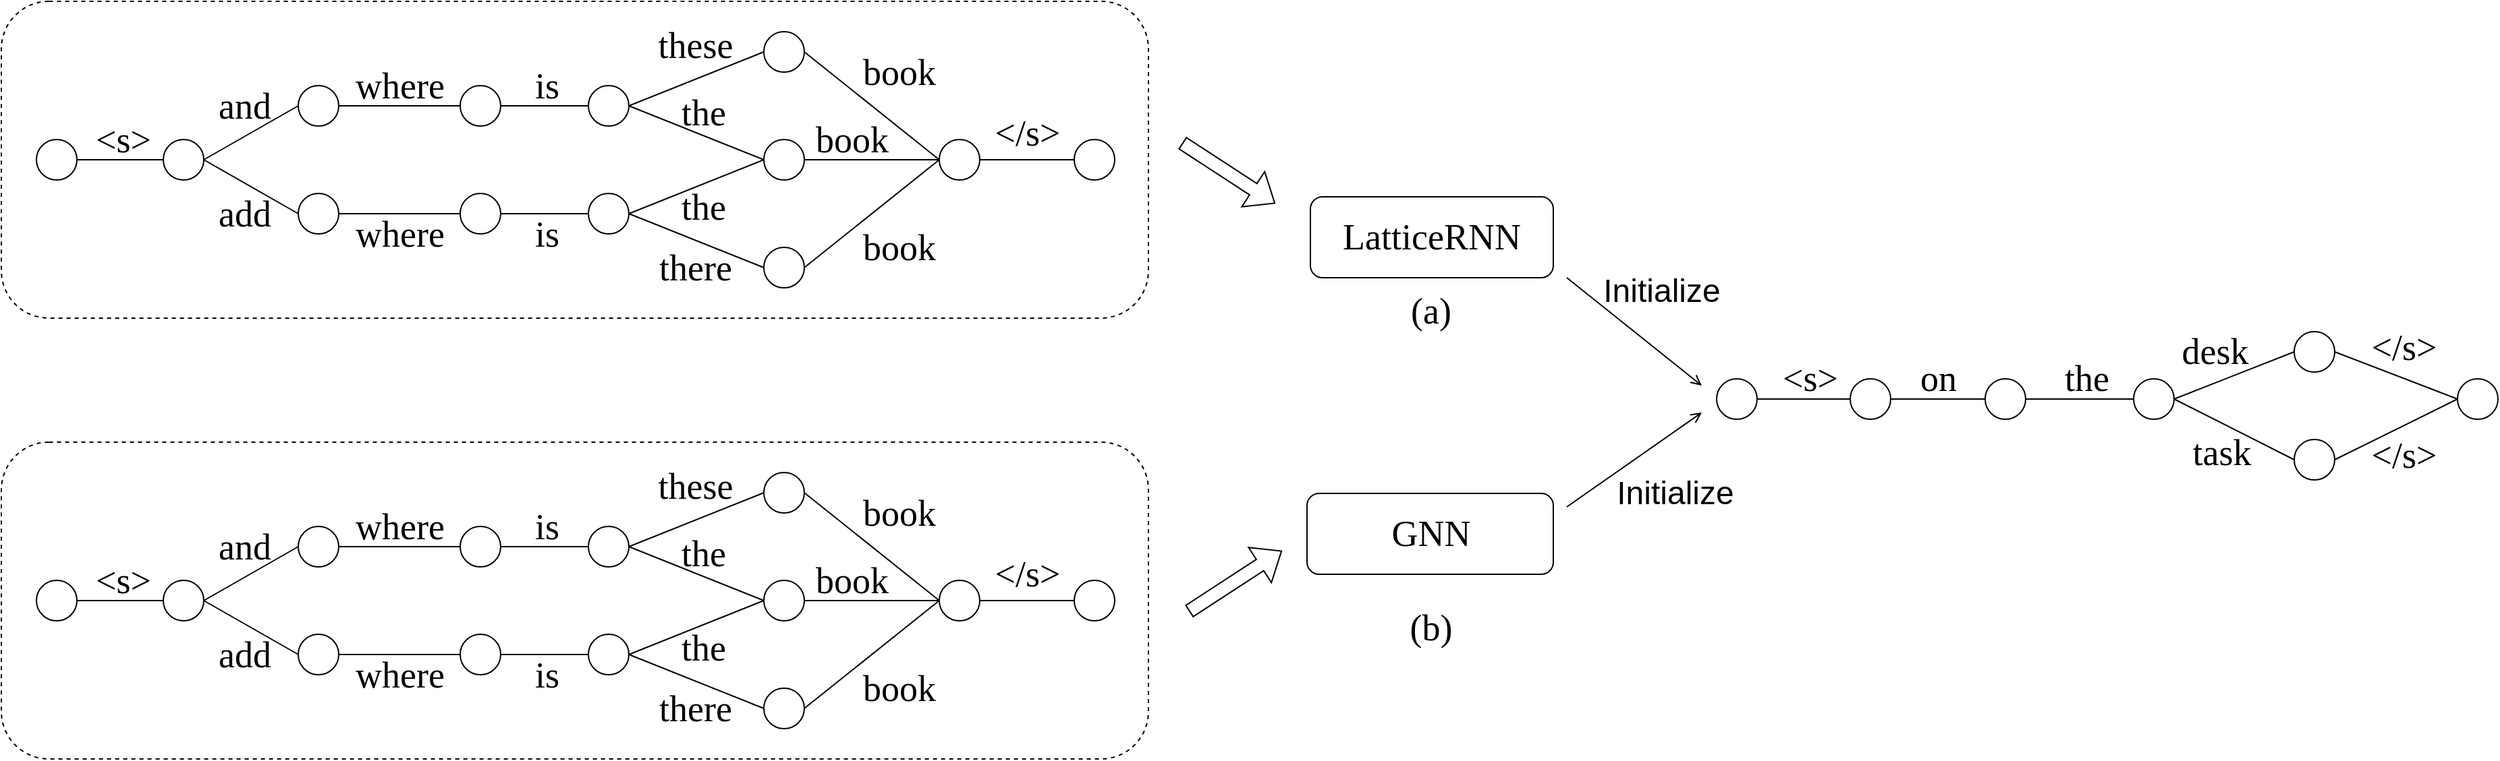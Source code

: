 <mxfile version="17.1.3" type="github">
  <diagram id="GkwxvoKI0v0egCr2lqlU" name="Page-1">
    <mxGraphModel dx="2742" dy="1290" grid="1" gridSize="10" guides="1" tooltips="1" connect="1" arrows="1" fold="1" page="1" pageScale="1" pageWidth="850" pageHeight="1100" math="0" shadow="0">
      <root>
        <mxCell id="0" />
        <mxCell id="1" parent="0" />
        <mxCell id="uQF2bjW9X4T5isOUZy0i-151" value="" style="ellipse;whiteSpace=wrap;html=1;aspect=fixed;fontColor=#FF0000;fillColor=none;strokeColor=#000000;" parent="1" vertex="1">
          <mxGeometry x="1270" y="1095" width="30" height="30" as="geometry" />
        </mxCell>
        <mxCell id="uQF2bjW9X4T5isOUZy0i-152" style="rounded=0;orthogonalLoop=1;jettySize=auto;html=1;exitX=1;exitY=0.5;exitDx=0;exitDy=0;entryX=0;entryY=0.5;entryDx=0;entryDy=0;endArrow=none;endFill=0;fontColor=#FF0000;strokeColor=#000000;" parent="1" source="uQF2bjW9X4T5isOUZy0i-151" target="uQF2bjW9X4T5isOUZy0i-156" edge="1">
          <mxGeometry relative="1" as="geometry">
            <mxPoint x="1320.0" y="1075.0" as="sourcePoint" />
          </mxGeometry>
        </mxCell>
        <mxCell id="uQF2bjW9X4T5isOUZy0i-155" style="edgeStyle=none;rounded=0;orthogonalLoop=1;jettySize=auto;html=1;exitX=1;exitY=0.5;exitDx=0;exitDy=0;entryX=0;entryY=0.5;entryDx=0;entryDy=0;endArrow=none;endFill=0;fontColor=#FF0000;strokeColor=#000000;" parent="1" source="uQF2bjW9X4T5isOUZy0i-156" target="uQF2bjW9X4T5isOUZy0i-164" edge="1">
          <mxGeometry relative="1" as="geometry" />
        </mxCell>
        <mxCell id="uQF2bjW9X4T5isOUZy0i-156" value="" style="ellipse;whiteSpace=wrap;html=1;aspect=fixed;fontColor=#FF0000;fillColor=none;strokeColor=#000000;" parent="1" vertex="1">
          <mxGeometry x="1370" y="1095" width="30" height="30" as="geometry" />
        </mxCell>
        <mxCell id="uQF2bjW9X4T5isOUZy0i-162" style="edgeStyle=none;rounded=0;orthogonalLoop=1;jettySize=auto;html=1;exitX=1;exitY=0.5;exitDx=0;exitDy=0;entryX=0;entryY=0.5;entryDx=0;entryDy=0;fontSize=18;endArrow=none;endFill=0;" parent="1" source="uQF2bjW9X4T5isOUZy0i-164" target="uQF2bjW9X4T5isOUZy0i-168" edge="1">
          <mxGeometry relative="1" as="geometry" />
        </mxCell>
        <mxCell id="uQF2bjW9X4T5isOUZy0i-163" style="edgeStyle=none;rounded=0;orthogonalLoop=1;jettySize=auto;html=1;exitX=1;exitY=0.5;exitDx=0;exitDy=0;entryX=0;entryY=0.5;entryDx=0;entryDy=0;fontSize=18;endArrow=none;endFill=0;" parent="1" source="uQF2bjW9X4T5isOUZy0i-164" target="uQF2bjW9X4T5isOUZy0i-170" edge="1">
          <mxGeometry relative="1" as="geometry" />
        </mxCell>
        <mxCell id="uQF2bjW9X4T5isOUZy0i-164" value="" style="ellipse;whiteSpace=wrap;html=1;aspect=fixed;fontColor=#FF0000;fillColor=none;strokeColor=#000000;" parent="1" vertex="1">
          <mxGeometry x="1480" y="1095" width="30" height="30" as="geometry" />
        </mxCell>
        <mxCell id="uQF2bjW9X4T5isOUZy0i-167" style="edgeStyle=none;rounded=0;orthogonalLoop=1;jettySize=auto;html=1;exitX=1;exitY=0.5;exitDx=0;exitDy=0;entryX=0;entryY=0.5;entryDx=0;entryDy=0;fontSize=18;endArrow=none;endFill=0;" parent="1" source="uQF2bjW9X4T5isOUZy0i-168" target="uQF2bjW9X4T5isOUZy0i-171" edge="1">
          <mxGeometry relative="1" as="geometry" />
        </mxCell>
        <mxCell id="uQF2bjW9X4T5isOUZy0i-168" value="" style="ellipse;whiteSpace=wrap;html=1;aspect=fixed;" parent="1" vertex="1">
          <mxGeometry x="1599" y="1060" width="30" height="30" as="geometry" />
        </mxCell>
        <mxCell id="uQF2bjW9X4T5isOUZy0i-169" style="edgeStyle=none;rounded=0;orthogonalLoop=1;jettySize=auto;html=1;exitX=1;exitY=0.5;exitDx=0;exitDy=0;fontSize=18;endArrow=none;endFill=0;entryX=0;entryY=0.5;entryDx=0;entryDy=0;" parent="1" source="uQF2bjW9X4T5isOUZy0i-170" target="uQF2bjW9X4T5isOUZy0i-171" edge="1">
          <mxGeometry relative="1" as="geometry">
            <mxPoint x="1909" y="1140" as="targetPoint" />
          </mxGeometry>
        </mxCell>
        <mxCell id="uQF2bjW9X4T5isOUZy0i-170" value="" style="ellipse;whiteSpace=wrap;html=1;aspect=fixed;" parent="1" vertex="1">
          <mxGeometry x="1599" y="1140" width="30" height="30" as="geometry" />
        </mxCell>
        <mxCell id="uQF2bjW9X4T5isOUZy0i-171" value="" style="ellipse;whiteSpace=wrap;html=1;aspect=fixed;" parent="1" vertex="1">
          <mxGeometry x="1720" y="1095" width="30" height="30" as="geometry" />
        </mxCell>
        <mxCell id="uQF2bjW9X4T5isOUZy0i-172" value="&lt;font style=&quot;font-size: 27px&quot; face=&quot;Georgia&quot;&gt;on&lt;/font&gt;" style="text;html=1;align=center;verticalAlign=middle;resizable=0;points=[];autosize=1;strokeColor=none;fillColor=none;fontColor=#000000;" parent="1" vertex="1">
          <mxGeometry x="1310" y="1085" width="50" height="20" as="geometry" />
        </mxCell>
        <mxCell id="uQF2bjW9X4T5isOUZy0i-175" value="&lt;font style=&quot;font-size: 27px&quot; face=&quot;Georgia&quot;&gt;the&lt;/font&gt;" style="text;html=1;align=center;verticalAlign=middle;resizable=0;points=[];autosize=1;strokeColor=none;fillColor=none;fontColor=#000000;" parent="1" vertex="1">
          <mxGeometry x="1420" y="1085" width="50" height="20" as="geometry" />
        </mxCell>
        <mxCell id="uQF2bjW9X4T5isOUZy0i-179" value="&lt;font style=&quot;font-size: 27px&quot; face=&quot;Georgia&quot;&gt;desk&lt;/font&gt;" style="text;html=1;align=center;verticalAlign=middle;resizable=0;points=[];autosize=1;strokeColor=none;fillColor=none;" parent="1" vertex="1">
          <mxGeometry x="1505" y="1065" width="70" height="20" as="geometry" />
        </mxCell>
        <mxCell id="uQF2bjW9X4T5isOUZy0i-180" value="&lt;font style=&quot;font-size: 27px&quot; face=&quot;Georgia&quot;&gt;task&lt;/font&gt;" style="text;html=1;align=center;verticalAlign=middle;resizable=0;points=[];autosize=1;strokeColor=none;fillColor=none;" parent="1" vertex="1">
          <mxGeometry x="1515" y="1140" width="60" height="20" as="geometry" />
        </mxCell>
        <mxCell id="uQF2bjW9X4T5isOUZy0i-182" value="&lt;font style=&quot;font-size: 27px&quot; face=&quot;Georgia&quot;&gt;&amp;lt;/s&amp;gt;&lt;/font&gt;" style="text;html=1;align=center;verticalAlign=middle;resizable=0;points=[];autosize=1;strokeColor=none;fillColor=none;" parent="1" vertex="1">
          <mxGeometry x="1645" y="1062" width="70" height="20" as="geometry" />
        </mxCell>
        <mxCell id="uQF2bjW9X4T5isOUZy0i-183" value="&lt;font style=&quot;font-size: 27px&quot; face=&quot;Georgia&quot;&gt;&amp;lt;/s&amp;gt;&lt;/font&gt;" style="text;html=1;align=center;verticalAlign=middle;resizable=0;points=[];autosize=1;strokeColor=none;fillColor=none;" parent="1" vertex="1">
          <mxGeometry x="1645" y="1142" width="70" height="20" as="geometry" />
        </mxCell>
        <mxCell id="uQF2bjW9X4T5isOUZy0i-189" style="edgeStyle=none;rounded=0;orthogonalLoop=1;jettySize=auto;html=1;exitX=1;exitY=0.5;exitDx=0;exitDy=0;entryX=0;entryY=0.5;entryDx=0;entryDy=0;fontFamily=Georgia;fontSize=27;fontColor=#000000;endArrow=none;endFill=0;strokeColor=#000000;" parent="1" source="uQF2bjW9X4T5isOUZy0i-188" target="uQF2bjW9X4T5isOUZy0i-151" edge="1">
          <mxGeometry relative="1" as="geometry" />
        </mxCell>
        <mxCell id="uQF2bjW9X4T5isOUZy0i-188" value="" style="ellipse;whiteSpace=wrap;html=1;aspect=fixed;" parent="1" vertex="1">
          <mxGeometry x="1171" y="1095" width="30" height="30" as="geometry" />
        </mxCell>
        <mxCell id="uQF2bjW9X4T5isOUZy0i-190" value="&lt;font style=&quot;font-size: 27px&quot; face=&quot;Georgia&quot;&gt;&amp;lt;s&amp;gt;&lt;/font&gt;" style="text;html=1;align=center;verticalAlign=middle;resizable=0;points=[];autosize=1;strokeColor=none;fillColor=none;" parent="1" vertex="1">
          <mxGeometry x="1210" y="1085" width="60" height="20" as="geometry" />
        </mxCell>
        <mxCell id="uQF2bjW9X4T5isOUZy0i-229" value="" style="rounded=1;whiteSpace=wrap;html=1;fontFamily=Georgia;fontSize=27;fontColor=#000000;strokeColor=#000000;fillColor=none;dashed=1;" parent="1" vertex="1">
          <mxGeometry x="-100" y="815" width="850" height="235" as="geometry" />
        </mxCell>
        <mxCell id="uQF2bjW9X4T5isOUZy0i-231" value="" style="shape=flexArrow;endArrow=classic;html=1;rounded=0;fontFamily=Georgia;fontSize=27;fontColor=#000000;strokeColor=#000000;" parent="1" edge="1">
          <mxGeometry width="50" height="50" relative="1" as="geometry">
            <mxPoint x="780" y="1267.5" as="sourcePoint" />
            <mxPoint x="849" y="1222.5" as="targetPoint" />
          </mxGeometry>
        </mxCell>
        <mxCell id="uQF2bjW9X4T5isOUZy0i-232" value="" style="shape=flexArrow;endArrow=classic;html=1;rounded=0;fontFamily=Georgia;fontSize=27;fontColor=#000000;strokeColor=#000000;" parent="1" edge="1">
          <mxGeometry width="50" height="50" relative="1" as="geometry">
            <mxPoint x="775" y="920.0" as="sourcePoint" />
            <mxPoint x="844" y="965.0" as="targetPoint" />
          </mxGeometry>
        </mxCell>
        <mxCell id="uQF2bjW9X4T5isOUZy0i-233" value="GNN" style="rounded=1;whiteSpace=wrap;html=1;fontFamily=Georgia;fontSize=27;fontColor=#000000;strokeColor=#000000;fillColor=none;" parent="1" vertex="1">
          <mxGeometry x="867.5" y="1180" width="182.5" height="60" as="geometry" />
        </mxCell>
        <mxCell id="uQF2bjW9X4T5isOUZy0i-234" value="LatticeRNN" style="rounded=1;whiteSpace=wrap;html=1;fontFamily=Georgia;fontSize=27;fontColor=#000000;strokeColor=#000000;fillColor=none;" parent="1" vertex="1">
          <mxGeometry x="870" y="960" width="180" height="60" as="geometry" />
        </mxCell>
        <mxCell id="uQF2bjW9X4T5isOUZy0i-237" value="(a)" style="text;html=1;align=center;verticalAlign=middle;resizable=0;points=[];autosize=1;strokeColor=none;fillColor=none;fontSize=27;fontFamily=Georgia;fontColor=#000000;" parent="1" vertex="1">
          <mxGeometry x="933.75" y="1025" width="50" height="40" as="geometry" />
        </mxCell>
        <mxCell id="uQF2bjW9X4T5isOUZy0i-238" value="(b)" style="text;html=1;align=center;verticalAlign=middle;resizable=0;points=[];autosize=1;strokeColor=none;fillColor=none;fontSize=27;fontFamily=Georgia;fontColor=#000000;" parent="1" vertex="1">
          <mxGeometry x="933.75" y="1260" width="50" height="40" as="geometry" />
        </mxCell>
        <mxCell id="uQF2bjW9X4T5isOUZy0i-239" value="" style="endArrow=open;html=1;rounded=0;fontFamily=Georgia;fontSize=27;fontColor=#000000;strokeColor=#000000;endFill=0;" parent="1" edge="1">
          <mxGeometry width="50" height="50" relative="1" as="geometry">
            <mxPoint x="1060" y="1190" as="sourcePoint" />
            <mxPoint x="1160" y="1120" as="targetPoint" />
          </mxGeometry>
        </mxCell>
        <mxCell id="uQF2bjW9X4T5isOUZy0i-240" value="" style="endArrow=open;html=1;rounded=0;fontFamily=Georgia;fontSize=27;fontColor=#000000;strokeColor=#000000;endFill=0;" parent="1" edge="1">
          <mxGeometry width="50" height="50" relative="1" as="geometry">
            <mxPoint x="1060" y="1020" as="sourcePoint" />
            <mxPoint x="1160" y="1100" as="targetPoint" />
          </mxGeometry>
        </mxCell>
        <mxCell id="LwhTmWAjGXsf5G4LRFbt-61" value="&lt;font color=&quot;#000000&quot; style=&quot;font-size: 24px&quot;&gt;Initialize&lt;/font&gt;" style="text;html=1;align=center;verticalAlign=middle;resizable=0;points=[];autosize=1;strokeColor=none;fillColor=none;fontColor=#FF0000;" parent="1" vertex="1">
          <mxGeometry x="1080" y="1020" width="100" height="20" as="geometry" />
        </mxCell>
        <mxCell id="LwhTmWAjGXsf5G4LRFbt-62" value="&lt;font color=&quot;#000000&quot; style=&quot;font-size: 24px&quot;&gt;Initialize&lt;/font&gt;" style="text;html=1;align=center;verticalAlign=middle;resizable=0;points=[];autosize=1;strokeColor=none;fillColor=none;fontColor=#FF0000;" parent="1" vertex="1">
          <mxGeometry x="1090" y="1170" width="100" height="20" as="geometry" />
        </mxCell>
        <mxCell id="BrQD2luiDW-sb1GJgAt4-1" style="rounded=0;orthogonalLoop=1;jettySize=auto;html=1;exitX=1;exitY=0.5;exitDx=0;exitDy=0;entryX=0;entryY=0.5;entryDx=0;entryDy=0;endArrow=none;endFill=0;fontColor=#000000;strokeColor=#000000;fillColor=#e51400;" parent="1" source="BrQD2luiDW-sb1GJgAt4-3" target="BrQD2luiDW-sb1GJgAt4-6" edge="1">
          <mxGeometry relative="1" as="geometry" />
        </mxCell>
        <mxCell id="BrQD2luiDW-sb1GJgAt4-2" style="edgeStyle=none;rounded=0;orthogonalLoop=1;jettySize=auto;html=1;exitX=1;exitY=0.5;exitDx=0;exitDy=0;entryX=0;entryY=0.5;entryDx=0;entryDy=0;endArrow=none;endFill=0;fontColor=#000000;strokeColor=#000000;fillColor=#e51400;" parent="1" source="BrQD2luiDW-sb1GJgAt4-23" target="BrQD2luiDW-sb1GJgAt4-9" edge="1">
          <mxGeometry relative="1" as="geometry" />
        </mxCell>
        <mxCell id="BrQD2luiDW-sb1GJgAt4-3" value="" style="ellipse;whiteSpace=wrap;html=1;aspect=fixed;fillColor=none;" parent="1" vertex="1">
          <mxGeometry x="240" y="877.5" width="30" height="30" as="geometry" />
        </mxCell>
        <mxCell id="BrQD2luiDW-sb1GJgAt4-4" style="edgeStyle=none;rounded=0;orthogonalLoop=1;jettySize=auto;html=1;exitX=1;exitY=0.5;exitDx=0;exitDy=0;entryX=0;entryY=0.5;entryDx=0;entryDy=0;endArrow=none;endFill=0;" parent="1" source="BrQD2luiDW-sb1GJgAt4-6" target="BrQD2luiDW-sb1GJgAt4-11" edge="1">
          <mxGeometry relative="1" as="geometry" />
        </mxCell>
        <mxCell id="BrQD2luiDW-sb1GJgAt4-5" style="edgeStyle=none;rounded=0;orthogonalLoop=1;jettySize=auto;html=1;exitX=1;exitY=0.5;exitDx=0;exitDy=0;entryX=0;entryY=0.5;entryDx=0;entryDy=0;endArrow=none;endFill=0;strokeColor=#000000;fillColor=#e51400;" parent="1" source="BrQD2luiDW-sb1GJgAt4-6" target="BrQD2luiDW-sb1GJgAt4-13" edge="1">
          <mxGeometry relative="1" as="geometry" />
        </mxCell>
        <mxCell id="BrQD2luiDW-sb1GJgAt4-6" value="" style="ellipse;whiteSpace=wrap;html=1;aspect=fixed;fillColor=none;fontColor=#000000;" parent="1" vertex="1">
          <mxGeometry x="335" y="877.5" width="30" height="30" as="geometry" />
        </mxCell>
        <mxCell id="BrQD2luiDW-sb1GJgAt4-7" style="edgeStyle=none;rounded=0;orthogonalLoop=1;jettySize=auto;html=1;exitX=1;exitY=0.5;exitDx=0;exitDy=0;endArrow=none;endFill=0;entryX=0;entryY=0.5;entryDx=0;entryDy=0;strokeColor=#000000;fillColor=#e51400;" parent="1" source="BrQD2luiDW-sb1GJgAt4-9" target="BrQD2luiDW-sb1GJgAt4-13" edge="1">
          <mxGeometry relative="1" as="geometry">
            <mxPoint x="535" y="957.5" as="targetPoint" />
          </mxGeometry>
        </mxCell>
        <mxCell id="BrQD2luiDW-sb1GJgAt4-8" style="edgeStyle=none;rounded=0;orthogonalLoop=1;jettySize=auto;html=1;exitX=1;exitY=0.5;exitDx=0;exitDy=0;entryX=0;entryY=0.5;entryDx=0;entryDy=0;endArrow=none;endFill=0;" parent="1" source="BrQD2luiDW-sb1GJgAt4-9" target="BrQD2luiDW-sb1GJgAt4-15" edge="1">
          <mxGeometry relative="1" as="geometry" />
        </mxCell>
        <mxCell id="BrQD2luiDW-sb1GJgAt4-9" value="" style="ellipse;whiteSpace=wrap;html=1;aspect=fixed;fillColor=none;fontColor=#000000;" parent="1" vertex="1">
          <mxGeometry x="335" y="957.5" width="30" height="30" as="geometry" />
        </mxCell>
        <mxCell id="BrQD2luiDW-sb1GJgAt4-10" style="edgeStyle=none;rounded=0;orthogonalLoop=1;jettySize=auto;html=1;exitX=1;exitY=0.5;exitDx=0;exitDy=0;entryX=0;entryY=0.5;entryDx=0;entryDy=0;fontSize=18;endArrow=none;endFill=0;" parent="1" source="BrQD2luiDW-sb1GJgAt4-11" target="BrQD2luiDW-sb1GJgAt4-20" edge="1">
          <mxGeometry relative="1" as="geometry" />
        </mxCell>
        <mxCell id="BrQD2luiDW-sb1GJgAt4-11" value="" style="ellipse;whiteSpace=wrap;html=1;aspect=fixed;" parent="1" vertex="1">
          <mxGeometry x="465" y="837.5" width="30" height="30" as="geometry" />
        </mxCell>
        <mxCell id="BrQD2luiDW-sb1GJgAt4-12" style="edgeStyle=none;rounded=0;orthogonalLoop=1;jettySize=auto;html=1;exitX=1;exitY=0.5;exitDx=0;exitDy=0;entryX=0;entryY=0.5;entryDx=0;entryDy=0;fontSize=18;endArrow=none;endFill=0;" parent="1" source="BrQD2luiDW-sb1GJgAt4-13" target="BrQD2luiDW-sb1GJgAt4-20" edge="1">
          <mxGeometry relative="1" as="geometry" />
        </mxCell>
        <mxCell id="BrQD2luiDW-sb1GJgAt4-13" value="" style="ellipse;whiteSpace=wrap;html=1;aspect=fixed;fillColor=none;" parent="1" vertex="1">
          <mxGeometry x="465" y="917.5" width="30" height="30" as="geometry" />
        </mxCell>
        <mxCell id="BrQD2luiDW-sb1GJgAt4-14" style="edgeStyle=none;rounded=0;orthogonalLoop=1;jettySize=auto;html=1;exitX=1;exitY=0.5;exitDx=0;exitDy=0;entryX=0;entryY=0.5;entryDx=0;entryDy=0;fontSize=18;endArrow=none;endFill=0;" parent="1" source="BrQD2luiDW-sb1GJgAt4-15" target="BrQD2luiDW-sb1GJgAt4-20" edge="1">
          <mxGeometry relative="1" as="geometry">
            <mxPoint x="585" y="972.5" as="targetPoint" />
          </mxGeometry>
        </mxCell>
        <mxCell id="BrQD2luiDW-sb1GJgAt4-15" value="" style="ellipse;whiteSpace=wrap;html=1;aspect=fixed;" parent="1" vertex="1">
          <mxGeometry x="465" y="997.5" width="30" height="30" as="geometry" />
        </mxCell>
        <mxCell id="BrQD2luiDW-sb1GJgAt4-16" style="edgeStyle=none;rounded=0;orthogonalLoop=1;jettySize=auto;html=1;exitX=1;exitY=0.5;exitDx=0;exitDy=0;entryX=0;entryY=0.5;entryDx=0;entryDy=0;fontSize=18;endArrow=none;endFill=0;" parent="1" source="BrQD2luiDW-sb1GJgAt4-18" target="BrQD2luiDW-sb1GJgAt4-3" edge="1">
          <mxGeometry relative="1" as="geometry" />
        </mxCell>
        <mxCell id="BrQD2luiDW-sb1GJgAt4-17" style="rounded=0;orthogonalLoop=1;jettySize=auto;html=1;exitX=1;exitY=0.5;exitDx=0;exitDy=0;entryX=0;entryY=0.5;entryDx=0;entryDy=0;fontFamily=Georgia;fontSize=27;endArrow=none;endFill=0;" parent="1" source="BrQD2luiDW-sb1GJgAt4-36" target="BrQD2luiDW-sb1GJgAt4-23" edge="1">
          <mxGeometry relative="1" as="geometry" />
        </mxCell>
        <mxCell id="BrQD2luiDW-sb1GJgAt4-18" value="" style="ellipse;whiteSpace=wrap;html=1;aspect=fixed;" parent="1" vertex="1">
          <mxGeometry x="120" y="877.5" width="30" height="30" as="geometry" />
        </mxCell>
        <mxCell id="BrQD2luiDW-sb1GJgAt4-19" style="edgeStyle=none;rounded=0;orthogonalLoop=1;jettySize=auto;html=1;exitX=1;exitY=0.5;exitDx=0;exitDy=0;entryX=0;entryY=0.5;entryDx=0;entryDy=0;fontSize=18;endArrow=none;endFill=0;" parent="1" source="BrQD2luiDW-sb1GJgAt4-20" target="BrQD2luiDW-sb1GJgAt4-21" edge="1">
          <mxGeometry relative="1" as="geometry" />
        </mxCell>
        <mxCell id="BrQD2luiDW-sb1GJgAt4-20" value="" style="ellipse;whiteSpace=wrap;html=1;aspect=fixed;" parent="1" vertex="1">
          <mxGeometry x="595" y="917.5" width="30" height="30" as="geometry" />
        </mxCell>
        <mxCell id="BrQD2luiDW-sb1GJgAt4-21" value="" style="ellipse;whiteSpace=wrap;html=1;aspect=fixed;" parent="1" vertex="1">
          <mxGeometry x="695" y="917.5" width="30" height="30" as="geometry" />
        </mxCell>
        <mxCell id="BrQD2luiDW-sb1GJgAt4-22" value="&lt;font style=&quot;font-size: 27px&quot; face=&quot;Georgia&quot;&gt;&amp;lt;s&amp;gt;&lt;/font&gt;" style="text;html=1;align=center;verticalAlign=middle;resizable=0;points=[];autosize=1;strokeColor=none;fillColor=none;" parent="1" vertex="1">
          <mxGeometry x="-40" y="907.5" width="60" height="20" as="geometry" />
        </mxCell>
        <mxCell id="BrQD2luiDW-sb1GJgAt4-23" value="" style="ellipse;whiteSpace=wrap;html=1;aspect=fixed;fillColor=none;" parent="1" vertex="1">
          <mxGeometry x="240" y="957.5" width="30" height="30" as="geometry" />
        </mxCell>
        <mxCell id="BrQD2luiDW-sb1GJgAt4-24" value="&lt;font style=&quot;font-size: 27px&quot; face=&quot;Georgia&quot;&gt;where&lt;/font&gt;" style="text;html=1;align=center;verticalAlign=middle;resizable=0;points=[];autosize=1;strokeColor=none;fillColor=none;" parent="1" vertex="1">
          <mxGeometry x="150" y="867.5" width="90" height="20" as="geometry" />
        </mxCell>
        <mxCell id="BrQD2luiDW-sb1GJgAt4-25" value="&lt;font style=&quot;font-size: 27px&quot; face=&quot;Georgia&quot;&gt;where&lt;/font&gt;" style="text;html=1;align=center;verticalAlign=middle;resizable=0;points=[];autosize=1;strokeColor=none;fillColor=none;" parent="1" vertex="1">
          <mxGeometry x="150" y="977.5" width="90" height="20" as="geometry" />
        </mxCell>
        <mxCell id="BrQD2luiDW-sb1GJgAt4-26" value="&lt;font style=&quot;font-size: 27px&quot; face=&quot;Georgia&quot;&gt;is&lt;/font&gt;" style="text;html=1;align=center;verticalAlign=middle;resizable=0;points=[];autosize=1;strokeColor=none;fillColor=none;fontColor=#000000;" parent="1" vertex="1">
          <mxGeometry x="284" y="867.5" width="40" height="20" as="geometry" />
        </mxCell>
        <mxCell id="BrQD2luiDW-sb1GJgAt4-27" value="&lt;font style=&quot;font-size: 27px&quot; face=&quot;Georgia&quot;&gt;is&lt;/font&gt;" style="text;html=1;align=center;verticalAlign=middle;resizable=0;points=[];autosize=1;strokeColor=none;fillColor=none;fontColor=#000000;" parent="1" vertex="1">
          <mxGeometry x="284" y="977.5" width="40" height="20" as="geometry" />
        </mxCell>
        <mxCell id="BrQD2luiDW-sb1GJgAt4-28" value="&lt;font style=&quot;font-size: 27px&quot; face=&quot;Georgia&quot;&gt;the&lt;/font&gt;" style="text;html=1;align=center;verticalAlign=middle;resizable=0;points=[];autosize=1;strokeColor=none;fillColor=none;fontColor=#000000;" parent="1" vertex="1">
          <mxGeometry x="395" y="957.5" width="50" height="20" as="geometry" />
        </mxCell>
        <mxCell id="BrQD2luiDW-sb1GJgAt4-29" value="&lt;font style=&quot;font-size: 27px&quot; face=&quot;Georgia&quot;&gt;the&lt;/font&gt;" style="text;html=1;align=center;verticalAlign=middle;resizable=0;points=[];autosize=1;strokeColor=none;fillColor=none;fontColor=#000000;" parent="1" vertex="1">
          <mxGeometry x="395" y="887.5" width="50" height="20" as="geometry" />
        </mxCell>
        <mxCell id="BrQD2luiDW-sb1GJgAt4-30" value="&lt;font style=&quot;font-size: 27px&quot; face=&quot;Georgia&quot;&gt;these&lt;/font&gt;" style="text;html=1;align=center;verticalAlign=middle;resizable=0;points=[];autosize=1;strokeColor=none;fillColor=none;" parent="1" vertex="1">
          <mxGeometry x="374" y="837.5" width="80" height="20" as="geometry" />
        </mxCell>
        <mxCell id="BrQD2luiDW-sb1GJgAt4-31" value="&lt;font style=&quot;font-size: 27px&quot; face=&quot;Georgia&quot;&gt;there&lt;/font&gt;" style="text;html=1;align=center;verticalAlign=middle;resizable=0;points=[];autosize=1;strokeColor=none;fillColor=none;fontColor=#000000;" parent="1" vertex="1">
          <mxGeometry x="374" y="1002.5" width="80" height="20" as="geometry" />
        </mxCell>
        <mxCell id="BrQD2luiDW-sb1GJgAt4-32" value="&lt;font style=&quot;font-size: 27px&quot; face=&quot;Georgia&quot;&gt;book&lt;/font&gt;" style="text;html=1;align=center;verticalAlign=middle;resizable=0;points=[];autosize=1;strokeColor=none;fillColor=none;" parent="1" vertex="1">
          <mxGeometry x="530" y="857.5" width="70" height="20" as="geometry" />
        </mxCell>
        <mxCell id="BrQD2luiDW-sb1GJgAt4-33" value="&lt;font style=&quot;font-size: 27px&quot; face=&quot;Georgia&quot;&gt;book&lt;/font&gt;" style="text;html=1;align=center;verticalAlign=middle;resizable=0;points=[];autosize=1;strokeColor=none;fillColor=none;" parent="1" vertex="1">
          <mxGeometry x="495" y="907.5" width="70" height="20" as="geometry" />
        </mxCell>
        <mxCell id="BrQD2luiDW-sb1GJgAt4-34" value="&lt;font style=&quot;font-size: 27px&quot; face=&quot;Georgia&quot;&gt;&amp;lt;/s&amp;gt;&lt;/font&gt;" style="text;html=1;align=center;verticalAlign=middle;resizable=0;points=[];autosize=1;strokeColor=none;fillColor=none;" parent="1" vertex="1">
          <mxGeometry x="625" y="902.5" width="70" height="20" as="geometry" />
        </mxCell>
        <mxCell id="BrQD2luiDW-sb1GJgAt4-35" value="&lt;font style=&quot;font-size: 27px&quot; face=&quot;Georgia&quot;&gt;book&lt;br&gt;&lt;/font&gt;" style="text;html=1;align=center;verticalAlign=middle;resizable=0;points=[];autosize=1;strokeColor=none;fillColor=none;" parent="1" vertex="1">
          <mxGeometry x="530" y="987.5" width="70" height="20" as="geometry" />
        </mxCell>
        <mxCell id="BrQD2luiDW-sb1GJgAt4-36" value="" style="ellipse;whiteSpace=wrap;html=1;aspect=fixed;" parent="1" vertex="1">
          <mxGeometry x="120" y="957.5" width="30" height="30" as="geometry" />
        </mxCell>
        <mxCell id="BrQD2luiDW-sb1GJgAt4-37" style="rounded=0;orthogonalLoop=1;jettySize=auto;html=1;exitX=1;exitY=0.5;exitDx=0;exitDy=0;entryX=0;entryY=0.5;entryDx=0;entryDy=0;endArrow=none;endFill=0;" parent="1" source="BrQD2luiDW-sb1GJgAt4-39" target="BrQD2luiDW-sb1GJgAt4-18" edge="1">
          <mxGeometry relative="1" as="geometry" />
        </mxCell>
        <mxCell id="BrQD2luiDW-sb1GJgAt4-38" style="rounded=0;orthogonalLoop=1;jettySize=auto;html=1;exitX=1;exitY=0.5;exitDx=0;exitDy=0;entryX=0;entryY=0.5;entryDx=0;entryDy=0;endArrow=none;endFill=0;" parent="1" source="BrQD2luiDW-sb1GJgAt4-39" target="BrQD2luiDW-sb1GJgAt4-36" edge="1">
          <mxGeometry relative="1" as="geometry" />
        </mxCell>
        <mxCell id="BrQD2luiDW-sb1GJgAt4-39" value="" style="ellipse;whiteSpace=wrap;html=1;aspect=fixed;" parent="1" vertex="1">
          <mxGeometry x="20" y="917.5" width="30" height="30" as="geometry" />
        </mxCell>
        <mxCell id="BrQD2luiDW-sb1GJgAt4-40" value="&lt;font style=&quot;font-size: 27px&quot; face=&quot;Georgia&quot;&gt;and&lt;/font&gt;" style="text;html=1;align=center;verticalAlign=middle;resizable=0;points=[];autosize=1;strokeColor=none;fillColor=none;" parent="1" vertex="1">
          <mxGeometry x="50" y="882.5" width="60" height="20" as="geometry" />
        </mxCell>
        <mxCell id="BrQD2luiDW-sb1GJgAt4-41" value="&lt;font style=&quot;font-size: 27px&quot; face=&quot;Georgia&quot;&gt;add&lt;/font&gt;" style="text;html=1;align=center;verticalAlign=middle;resizable=0;points=[];autosize=1;strokeColor=none;fillColor=none;" parent="1" vertex="1">
          <mxGeometry x="50" y="962.5" width="60" height="20" as="geometry" />
        </mxCell>
        <mxCell id="zgPCm2kXAtn2z3h7F0Bg-2" style="edgeStyle=orthogonalEdgeStyle;rounded=0;orthogonalLoop=1;jettySize=auto;html=1;exitX=1;exitY=0.5;exitDx=0;exitDy=0;entryX=0;entryY=0.5;entryDx=0;entryDy=0;endArrow=none;endFill=0;" edge="1" parent="1" source="zgPCm2kXAtn2z3h7F0Bg-1" target="BrQD2luiDW-sb1GJgAt4-39">
          <mxGeometry relative="1" as="geometry" />
        </mxCell>
        <mxCell id="zgPCm2kXAtn2z3h7F0Bg-1" value="" style="ellipse;whiteSpace=wrap;html=1;aspect=fixed;" vertex="1" parent="1">
          <mxGeometry x="-74" y="917.5" width="30" height="30" as="geometry" />
        </mxCell>
        <mxCell id="zgPCm2kXAtn2z3h7F0Bg-3" value="" style="rounded=1;whiteSpace=wrap;html=1;fontFamily=Georgia;fontSize=27;fontColor=#000000;strokeColor=#000000;fillColor=none;dashed=1;" vertex="1" parent="1">
          <mxGeometry x="-100" y="1142" width="850" height="235" as="geometry" />
        </mxCell>
        <mxCell id="zgPCm2kXAtn2z3h7F0Bg-4" style="rounded=0;orthogonalLoop=1;jettySize=auto;html=1;exitX=1;exitY=0.5;exitDx=0;exitDy=0;entryX=0;entryY=0.5;entryDx=0;entryDy=0;endArrow=none;endFill=0;fontColor=#000000;strokeColor=#000000;fillColor=#e51400;" edge="1" parent="1" source="zgPCm2kXAtn2z3h7F0Bg-6" target="zgPCm2kXAtn2z3h7F0Bg-9">
          <mxGeometry relative="1" as="geometry" />
        </mxCell>
        <mxCell id="zgPCm2kXAtn2z3h7F0Bg-5" style="edgeStyle=none;rounded=0;orthogonalLoop=1;jettySize=auto;html=1;exitX=1;exitY=0.5;exitDx=0;exitDy=0;entryX=0;entryY=0.5;entryDx=0;entryDy=0;endArrow=none;endFill=0;fontColor=#000000;strokeColor=#000000;fillColor=#e51400;" edge="1" parent="1" source="zgPCm2kXAtn2z3h7F0Bg-26" target="zgPCm2kXAtn2z3h7F0Bg-12">
          <mxGeometry relative="1" as="geometry" />
        </mxCell>
        <mxCell id="zgPCm2kXAtn2z3h7F0Bg-6" value="" style="ellipse;whiteSpace=wrap;html=1;aspect=fixed;fillColor=none;" vertex="1" parent="1">
          <mxGeometry x="240" y="1204.5" width="30" height="30" as="geometry" />
        </mxCell>
        <mxCell id="zgPCm2kXAtn2z3h7F0Bg-7" style="edgeStyle=none;rounded=0;orthogonalLoop=1;jettySize=auto;html=1;exitX=1;exitY=0.5;exitDx=0;exitDy=0;entryX=0;entryY=0.5;entryDx=0;entryDy=0;endArrow=none;endFill=0;" edge="1" parent="1" source="zgPCm2kXAtn2z3h7F0Bg-9" target="zgPCm2kXAtn2z3h7F0Bg-14">
          <mxGeometry relative="1" as="geometry" />
        </mxCell>
        <mxCell id="zgPCm2kXAtn2z3h7F0Bg-8" style="edgeStyle=none;rounded=0;orthogonalLoop=1;jettySize=auto;html=1;exitX=1;exitY=0.5;exitDx=0;exitDy=0;entryX=0;entryY=0.5;entryDx=0;entryDy=0;endArrow=none;endFill=0;strokeColor=#000000;fillColor=#e51400;" edge="1" parent="1" source="zgPCm2kXAtn2z3h7F0Bg-9" target="zgPCm2kXAtn2z3h7F0Bg-16">
          <mxGeometry relative="1" as="geometry" />
        </mxCell>
        <mxCell id="zgPCm2kXAtn2z3h7F0Bg-9" value="" style="ellipse;whiteSpace=wrap;html=1;aspect=fixed;fillColor=none;fontColor=#000000;" vertex="1" parent="1">
          <mxGeometry x="335" y="1204.5" width="30" height="30" as="geometry" />
        </mxCell>
        <mxCell id="zgPCm2kXAtn2z3h7F0Bg-10" style="edgeStyle=none;rounded=0;orthogonalLoop=1;jettySize=auto;html=1;exitX=1;exitY=0.5;exitDx=0;exitDy=0;endArrow=none;endFill=0;entryX=0;entryY=0.5;entryDx=0;entryDy=0;strokeColor=#000000;fillColor=#e51400;" edge="1" parent="1" source="zgPCm2kXAtn2z3h7F0Bg-12" target="zgPCm2kXAtn2z3h7F0Bg-16">
          <mxGeometry relative="1" as="geometry">
            <mxPoint x="535" y="1284.5" as="targetPoint" />
          </mxGeometry>
        </mxCell>
        <mxCell id="zgPCm2kXAtn2z3h7F0Bg-11" style="edgeStyle=none;rounded=0;orthogonalLoop=1;jettySize=auto;html=1;exitX=1;exitY=0.5;exitDx=0;exitDy=0;entryX=0;entryY=0.5;entryDx=0;entryDy=0;endArrow=none;endFill=0;" edge="1" parent="1" source="zgPCm2kXAtn2z3h7F0Bg-12" target="zgPCm2kXAtn2z3h7F0Bg-18">
          <mxGeometry relative="1" as="geometry" />
        </mxCell>
        <mxCell id="zgPCm2kXAtn2z3h7F0Bg-12" value="" style="ellipse;whiteSpace=wrap;html=1;aspect=fixed;fillColor=none;fontColor=#000000;" vertex="1" parent="1">
          <mxGeometry x="335" y="1284.5" width="30" height="30" as="geometry" />
        </mxCell>
        <mxCell id="zgPCm2kXAtn2z3h7F0Bg-13" style="edgeStyle=none;rounded=0;orthogonalLoop=1;jettySize=auto;html=1;exitX=1;exitY=0.5;exitDx=0;exitDy=0;entryX=0;entryY=0.5;entryDx=0;entryDy=0;fontSize=18;endArrow=none;endFill=0;" edge="1" parent="1" source="zgPCm2kXAtn2z3h7F0Bg-14" target="zgPCm2kXAtn2z3h7F0Bg-23">
          <mxGeometry relative="1" as="geometry" />
        </mxCell>
        <mxCell id="zgPCm2kXAtn2z3h7F0Bg-14" value="" style="ellipse;whiteSpace=wrap;html=1;aspect=fixed;" vertex="1" parent="1">
          <mxGeometry x="465" y="1164.5" width="30" height="30" as="geometry" />
        </mxCell>
        <mxCell id="zgPCm2kXAtn2z3h7F0Bg-15" style="edgeStyle=none;rounded=0;orthogonalLoop=1;jettySize=auto;html=1;exitX=1;exitY=0.5;exitDx=0;exitDy=0;entryX=0;entryY=0.5;entryDx=0;entryDy=0;fontSize=18;endArrow=none;endFill=0;" edge="1" parent="1" source="zgPCm2kXAtn2z3h7F0Bg-16" target="zgPCm2kXAtn2z3h7F0Bg-23">
          <mxGeometry relative="1" as="geometry" />
        </mxCell>
        <mxCell id="zgPCm2kXAtn2z3h7F0Bg-16" value="" style="ellipse;whiteSpace=wrap;html=1;aspect=fixed;fillColor=none;" vertex="1" parent="1">
          <mxGeometry x="465" y="1244.5" width="30" height="30" as="geometry" />
        </mxCell>
        <mxCell id="zgPCm2kXAtn2z3h7F0Bg-17" style="edgeStyle=none;rounded=0;orthogonalLoop=1;jettySize=auto;html=1;exitX=1;exitY=0.5;exitDx=0;exitDy=0;entryX=0;entryY=0.5;entryDx=0;entryDy=0;fontSize=18;endArrow=none;endFill=0;" edge="1" parent="1" source="zgPCm2kXAtn2z3h7F0Bg-18" target="zgPCm2kXAtn2z3h7F0Bg-23">
          <mxGeometry relative="1" as="geometry">
            <mxPoint x="585" y="1299.5" as="targetPoint" />
          </mxGeometry>
        </mxCell>
        <mxCell id="zgPCm2kXAtn2z3h7F0Bg-18" value="" style="ellipse;whiteSpace=wrap;html=1;aspect=fixed;" vertex="1" parent="1">
          <mxGeometry x="465" y="1324.5" width="30" height="30" as="geometry" />
        </mxCell>
        <mxCell id="zgPCm2kXAtn2z3h7F0Bg-19" style="edgeStyle=none;rounded=0;orthogonalLoop=1;jettySize=auto;html=1;exitX=1;exitY=0.5;exitDx=0;exitDy=0;entryX=0;entryY=0.5;entryDx=0;entryDy=0;fontSize=18;endArrow=none;endFill=0;" edge="1" parent="1" source="zgPCm2kXAtn2z3h7F0Bg-21" target="zgPCm2kXAtn2z3h7F0Bg-6">
          <mxGeometry relative="1" as="geometry" />
        </mxCell>
        <mxCell id="zgPCm2kXAtn2z3h7F0Bg-20" style="rounded=0;orthogonalLoop=1;jettySize=auto;html=1;exitX=1;exitY=0.5;exitDx=0;exitDy=0;entryX=0;entryY=0.5;entryDx=0;entryDy=0;fontFamily=Georgia;fontSize=27;endArrow=none;endFill=0;" edge="1" parent="1" source="zgPCm2kXAtn2z3h7F0Bg-39" target="zgPCm2kXAtn2z3h7F0Bg-26">
          <mxGeometry relative="1" as="geometry" />
        </mxCell>
        <mxCell id="zgPCm2kXAtn2z3h7F0Bg-21" value="" style="ellipse;whiteSpace=wrap;html=1;aspect=fixed;" vertex="1" parent="1">
          <mxGeometry x="120" y="1204.5" width="30" height="30" as="geometry" />
        </mxCell>
        <mxCell id="zgPCm2kXAtn2z3h7F0Bg-22" style="edgeStyle=none;rounded=0;orthogonalLoop=1;jettySize=auto;html=1;exitX=1;exitY=0.5;exitDx=0;exitDy=0;entryX=0;entryY=0.5;entryDx=0;entryDy=0;fontSize=18;endArrow=none;endFill=0;" edge="1" parent="1" source="zgPCm2kXAtn2z3h7F0Bg-23" target="zgPCm2kXAtn2z3h7F0Bg-24">
          <mxGeometry relative="1" as="geometry" />
        </mxCell>
        <mxCell id="zgPCm2kXAtn2z3h7F0Bg-23" value="" style="ellipse;whiteSpace=wrap;html=1;aspect=fixed;" vertex="1" parent="1">
          <mxGeometry x="595" y="1244.5" width="30" height="30" as="geometry" />
        </mxCell>
        <mxCell id="zgPCm2kXAtn2z3h7F0Bg-24" value="" style="ellipse;whiteSpace=wrap;html=1;aspect=fixed;" vertex="1" parent="1">
          <mxGeometry x="695" y="1244.5" width="30" height="30" as="geometry" />
        </mxCell>
        <mxCell id="zgPCm2kXAtn2z3h7F0Bg-25" value="&lt;font style=&quot;font-size: 27px&quot; face=&quot;Georgia&quot;&gt;&amp;lt;s&amp;gt;&lt;/font&gt;" style="text;html=1;align=center;verticalAlign=middle;resizable=0;points=[];autosize=1;strokeColor=none;fillColor=none;" vertex="1" parent="1">
          <mxGeometry x="-40" y="1234.5" width="60" height="20" as="geometry" />
        </mxCell>
        <mxCell id="zgPCm2kXAtn2z3h7F0Bg-26" value="" style="ellipse;whiteSpace=wrap;html=1;aspect=fixed;fillColor=none;" vertex="1" parent="1">
          <mxGeometry x="240" y="1284.5" width="30" height="30" as="geometry" />
        </mxCell>
        <mxCell id="zgPCm2kXAtn2z3h7F0Bg-27" value="&lt;font style=&quot;font-size: 27px&quot; face=&quot;Georgia&quot;&gt;where&lt;/font&gt;" style="text;html=1;align=center;verticalAlign=middle;resizable=0;points=[];autosize=1;strokeColor=none;fillColor=none;" vertex="1" parent="1">
          <mxGeometry x="150" y="1194.5" width="90" height="20" as="geometry" />
        </mxCell>
        <mxCell id="zgPCm2kXAtn2z3h7F0Bg-28" value="&lt;font style=&quot;font-size: 27px&quot; face=&quot;Georgia&quot;&gt;where&lt;/font&gt;" style="text;html=1;align=center;verticalAlign=middle;resizable=0;points=[];autosize=1;strokeColor=none;fillColor=none;" vertex="1" parent="1">
          <mxGeometry x="150" y="1304.5" width="90" height="20" as="geometry" />
        </mxCell>
        <mxCell id="zgPCm2kXAtn2z3h7F0Bg-29" value="&lt;font style=&quot;font-size: 27px&quot; face=&quot;Georgia&quot;&gt;is&lt;/font&gt;" style="text;html=1;align=center;verticalAlign=middle;resizable=0;points=[];autosize=1;strokeColor=none;fillColor=none;fontColor=#000000;" vertex="1" parent="1">
          <mxGeometry x="284" y="1194.5" width="40" height="20" as="geometry" />
        </mxCell>
        <mxCell id="zgPCm2kXAtn2z3h7F0Bg-30" value="&lt;font style=&quot;font-size: 27px&quot; face=&quot;Georgia&quot;&gt;is&lt;/font&gt;" style="text;html=1;align=center;verticalAlign=middle;resizable=0;points=[];autosize=1;strokeColor=none;fillColor=none;fontColor=#000000;" vertex="1" parent="1">
          <mxGeometry x="284" y="1304.5" width="40" height="20" as="geometry" />
        </mxCell>
        <mxCell id="zgPCm2kXAtn2z3h7F0Bg-31" value="&lt;font style=&quot;font-size: 27px&quot; face=&quot;Georgia&quot;&gt;the&lt;/font&gt;" style="text;html=1;align=center;verticalAlign=middle;resizable=0;points=[];autosize=1;strokeColor=none;fillColor=none;fontColor=#000000;" vertex="1" parent="1">
          <mxGeometry x="395" y="1284.5" width="50" height="20" as="geometry" />
        </mxCell>
        <mxCell id="zgPCm2kXAtn2z3h7F0Bg-32" value="&lt;font style=&quot;font-size: 27px&quot; face=&quot;Georgia&quot;&gt;the&lt;/font&gt;" style="text;html=1;align=center;verticalAlign=middle;resizable=0;points=[];autosize=1;strokeColor=none;fillColor=none;fontColor=#000000;" vertex="1" parent="1">
          <mxGeometry x="395" y="1214.5" width="50" height="20" as="geometry" />
        </mxCell>
        <mxCell id="zgPCm2kXAtn2z3h7F0Bg-33" value="&lt;font style=&quot;font-size: 27px&quot; face=&quot;Georgia&quot;&gt;these&lt;/font&gt;" style="text;html=1;align=center;verticalAlign=middle;resizable=0;points=[];autosize=1;strokeColor=none;fillColor=none;" vertex="1" parent="1">
          <mxGeometry x="374" y="1164.5" width="80" height="20" as="geometry" />
        </mxCell>
        <mxCell id="zgPCm2kXAtn2z3h7F0Bg-34" value="&lt;font style=&quot;font-size: 27px&quot; face=&quot;Georgia&quot;&gt;there&lt;/font&gt;" style="text;html=1;align=center;verticalAlign=middle;resizable=0;points=[];autosize=1;strokeColor=none;fillColor=none;fontColor=#000000;" vertex="1" parent="1">
          <mxGeometry x="374" y="1329.5" width="80" height="20" as="geometry" />
        </mxCell>
        <mxCell id="zgPCm2kXAtn2z3h7F0Bg-35" value="&lt;font style=&quot;font-size: 27px&quot; face=&quot;Georgia&quot;&gt;book&lt;/font&gt;" style="text;html=1;align=center;verticalAlign=middle;resizable=0;points=[];autosize=1;strokeColor=none;fillColor=none;" vertex="1" parent="1">
          <mxGeometry x="530" y="1184.5" width="70" height="20" as="geometry" />
        </mxCell>
        <mxCell id="zgPCm2kXAtn2z3h7F0Bg-36" value="&lt;font style=&quot;font-size: 27px&quot; face=&quot;Georgia&quot;&gt;book&lt;/font&gt;" style="text;html=1;align=center;verticalAlign=middle;resizable=0;points=[];autosize=1;strokeColor=none;fillColor=none;" vertex="1" parent="1">
          <mxGeometry x="495" y="1234.5" width="70" height="20" as="geometry" />
        </mxCell>
        <mxCell id="zgPCm2kXAtn2z3h7F0Bg-37" value="&lt;font style=&quot;font-size: 27px&quot; face=&quot;Georgia&quot;&gt;&amp;lt;/s&amp;gt;&lt;/font&gt;" style="text;html=1;align=center;verticalAlign=middle;resizable=0;points=[];autosize=1;strokeColor=none;fillColor=none;" vertex="1" parent="1">
          <mxGeometry x="625" y="1229.5" width="70" height="20" as="geometry" />
        </mxCell>
        <mxCell id="zgPCm2kXAtn2z3h7F0Bg-38" value="&lt;font style=&quot;font-size: 27px&quot; face=&quot;Georgia&quot;&gt;book&lt;br&gt;&lt;/font&gt;" style="text;html=1;align=center;verticalAlign=middle;resizable=0;points=[];autosize=1;strokeColor=none;fillColor=none;" vertex="1" parent="1">
          <mxGeometry x="530" y="1314.5" width="70" height="20" as="geometry" />
        </mxCell>
        <mxCell id="zgPCm2kXAtn2z3h7F0Bg-39" value="" style="ellipse;whiteSpace=wrap;html=1;aspect=fixed;" vertex="1" parent="1">
          <mxGeometry x="120" y="1284.5" width="30" height="30" as="geometry" />
        </mxCell>
        <mxCell id="zgPCm2kXAtn2z3h7F0Bg-40" style="rounded=0;orthogonalLoop=1;jettySize=auto;html=1;exitX=1;exitY=0.5;exitDx=0;exitDy=0;entryX=0;entryY=0.5;entryDx=0;entryDy=0;endArrow=none;endFill=0;" edge="1" parent="1" source="zgPCm2kXAtn2z3h7F0Bg-42" target="zgPCm2kXAtn2z3h7F0Bg-21">
          <mxGeometry relative="1" as="geometry" />
        </mxCell>
        <mxCell id="zgPCm2kXAtn2z3h7F0Bg-41" style="rounded=0;orthogonalLoop=1;jettySize=auto;html=1;exitX=1;exitY=0.5;exitDx=0;exitDy=0;entryX=0;entryY=0.5;entryDx=0;entryDy=0;endArrow=none;endFill=0;" edge="1" parent="1" source="zgPCm2kXAtn2z3h7F0Bg-42" target="zgPCm2kXAtn2z3h7F0Bg-39">
          <mxGeometry relative="1" as="geometry" />
        </mxCell>
        <mxCell id="zgPCm2kXAtn2z3h7F0Bg-42" value="" style="ellipse;whiteSpace=wrap;html=1;aspect=fixed;" vertex="1" parent="1">
          <mxGeometry x="20" y="1244.5" width="30" height="30" as="geometry" />
        </mxCell>
        <mxCell id="zgPCm2kXAtn2z3h7F0Bg-43" value="&lt;font style=&quot;font-size: 27px&quot; face=&quot;Georgia&quot;&gt;and&lt;/font&gt;" style="text;html=1;align=center;verticalAlign=middle;resizable=0;points=[];autosize=1;strokeColor=none;fillColor=none;" vertex="1" parent="1">
          <mxGeometry x="50" y="1209.5" width="60" height="20" as="geometry" />
        </mxCell>
        <mxCell id="zgPCm2kXAtn2z3h7F0Bg-44" value="&lt;font style=&quot;font-size: 27px&quot; face=&quot;Georgia&quot;&gt;add&lt;/font&gt;" style="text;html=1;align=center;verticalAlign=middle;resizable=0;points=[];autosize=1;strokeColor=none;fillColor=none;" vertex="1" parent="1">
          <mxGeometry x="50" y="1289.5" width="60" height="20" as="geometry" />
        </mxCell>
        <mxCell id="zgPCm2kXAtn2z3h7F0Bg-45" style="edgeStyle=orthogonalEdgeStyle;rounded=0;orthogonalLoop=1;jettySize=auto;html=1;exitX=1;exitY=0.5;exitDx=0;exitDy=0;entryX=0;entryY=0.5;entryDx=0;entryDy=0;endArrow=none;endFill=0;" edge="1" parent="1" source="zgPCm2kXAtn2z3h7F0Bg-46" target="zgPCm2kXAtn2z3h7F0Bg-42">
          <mxGeometry relative="1" as="geometry" />
        </mxCell>
        <mxCell id="zgPCm2kXAtn2z3h7F0Bg-46" value="" style="ellipse;whiteSpace=wrap;html=1;aspect=fixed;" vertex="1" parent="1">
          <mxGeometry x="-74" y="1244.5" width="30" height="30" as="geometry" />
        </mxCell>
      </root>
    </mxGraphModel>
  </diagram>
</mxfile>
